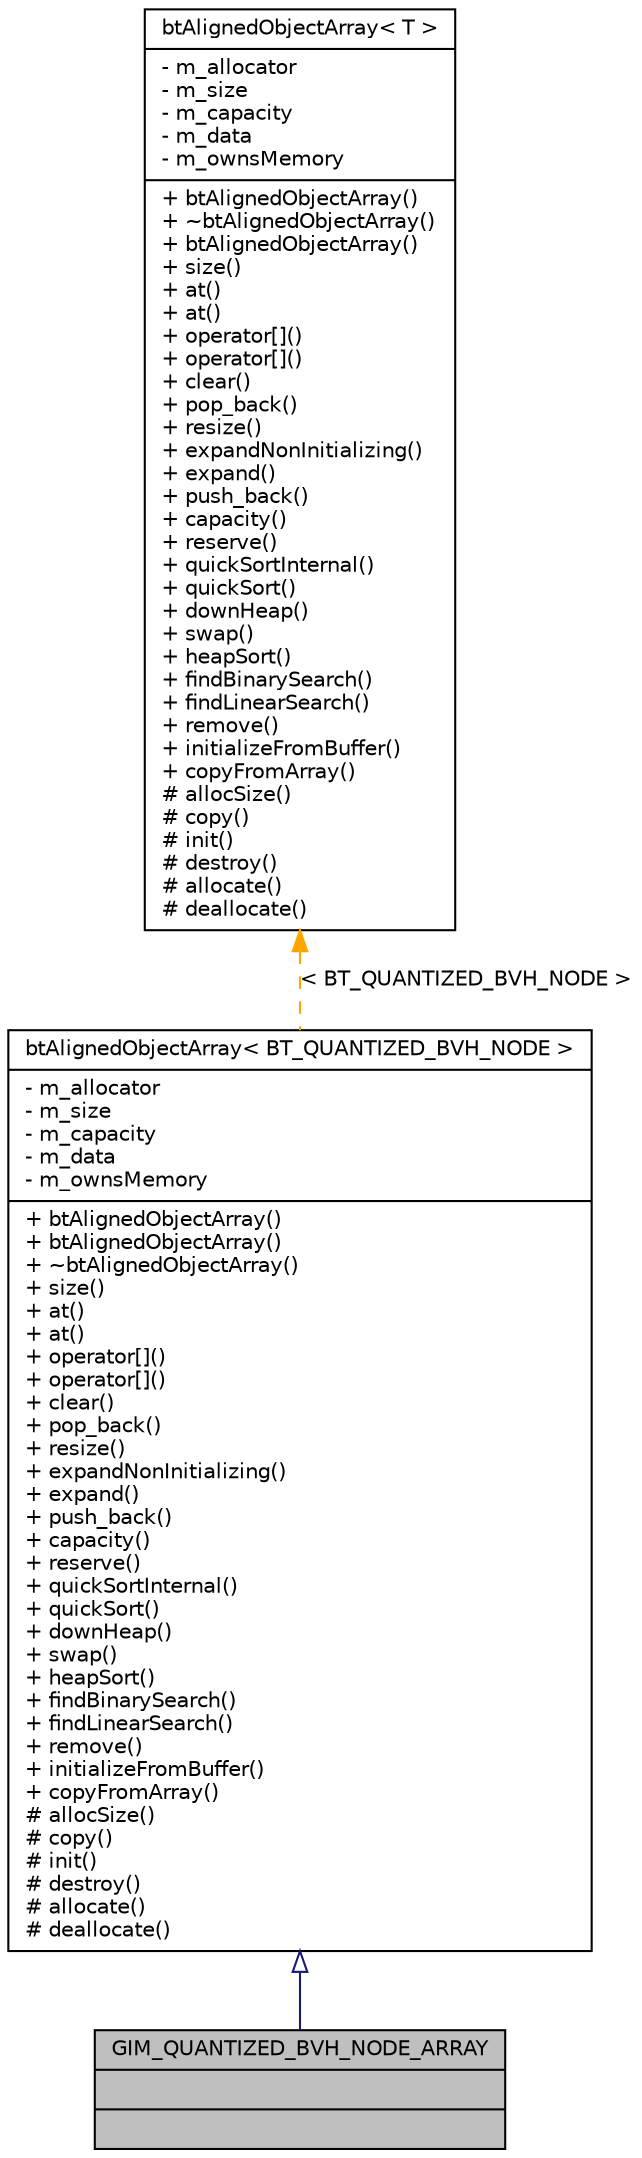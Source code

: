 digraph G
{
  edge [fontname="Helvetica",fontsize="10",labelfontname="Helvetica",labelfontsize="10"];
  node [fontname="Helvetica",fontsize="10",shape=record];
  Node1 [label="{GIM_QUANTIZED_BVH_NODE_ARRAY\n||}",height=0.2,width=0.4,color="black", fillcolor="grey75", style="filled" fontcolor="black"];
  Node2 -> Node1 [dir=back,color="midnightblue",fontsize="10",style="solid",arrowtail="empty",fontname="Helvetica"];
  Node2 [label="{btAlignedObjectArray\< BT_QUANTIZED_BVH_NODE \>\n|- m_allocator\l- m_size\l- m_capacity\l- m_data\l- m_ownsMemory\l|+ btAlignedObjectArray()\l+ btAlignedObjectArray()\l+ ~btAlignedObjectArray()\l+ size()\l+ at()\l+ at()\l+ operator[]()\l+ operator[]()\l+ clear()\l+ pop_back()\l+ resize()\l+ expandNonInitializing()\l+ expand()\l+ push_back()\l+ capacity()\l+ reserve()\l+ quickSortInternal()\l+ quickSort()\l+ downHeap()\l+ swap()\l+ heapSort()\l+ findBinarySearch()\l+ findLinearSearch()\l+ remove()\l+ initializeFromBuffer()\l+ copyFromArray()\l# allocSize()\l# copy()\l# init()\l# destroy()\l# allocate()\l# deallocate()\l}",height=0.2,width=0.4,color="black", fillcolor="white", style="filled",URL="$dc/df2/classbtAlignedObjectArray.html"];
  Node3 -> Node2 [dir=back,color="orange",fontsize="10",style="dashed",label="\< BT_QUANTIZED_BVH_NODE \>",fontname="Helvetica"];
  Node3 [label="{btAlignedObjectArray\< T \>\n|- m_allocator\l- m_size\l- m_capacity\l- m_data\l- m_ownsMemory\l|+ btAlignedObjectArray()\l+ ~btAlignedObjectArray()\l+ btAlignedObjectArray()\l+ size()\l+ at()\l+ at()\l+ operator[]()\l+ operator[]()\l+ clear()\l+ pop_back()\l+ resize()\l+ expandNonInitializing()\l+ expand()\l+ push_back()\l+ capacity()\l+ reserve()\l+ quickSortInternal()\l+ quickSort()\l+ downHeap()\l+ swap()\l+ heapSort()\l+ findBinarySearch()\l+ findLinearSearch()\l+ remove()\l+ initializeFromBuffer()\l+ copyFromArray()\l# allocSize()\l# copy()\l# init()\l# destroy()\l# allocate()\l# deallocate()\l}",height=0.2,width=0.4,color="black", fillcolor="white", style="filled",URL="$dc/df2/classbtAlignedObjectArray.html"];
}
